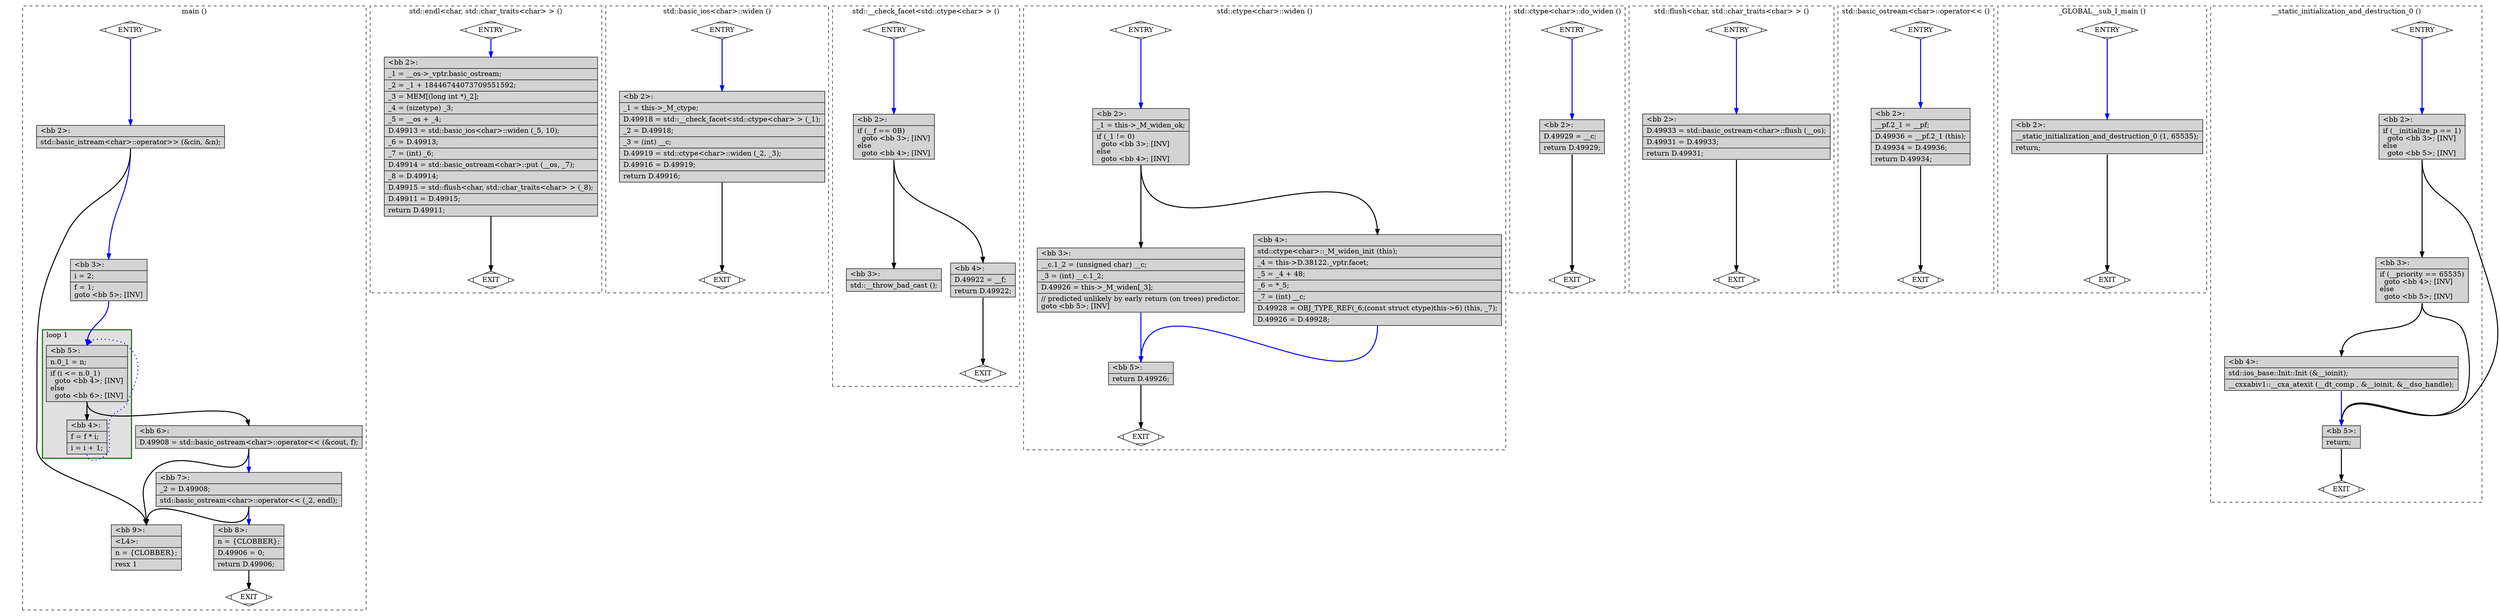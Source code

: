 digraph "main_O2-main.cpp.015t.cfg" {
overlap=false;
subgraph "cluster_main" {
	style="dashed";
	color="black";
	label="main ()";
	subgraph cluster_1812_1 {
	style="filled";
	color="darkgreen";
	fillcolor="grey88";
	label="loop 1";
	labeljust=l;
	penwidth=2;
	fn_1812_basic_block_5 [shape=record,style=filled,fillcolor=lightgrey,label="{\<bb\ 5\>:\l\
|n.0_1\ =\ n;\l\
|if\ (i\ \<=\ n.0_1)\l\
\ \ goto\ \<bb\ 4\>;\ [INV]\l\
else\l\
\ \ goto\ \<bb\ 6\>;\ [INV]\l\
}"];

	fn_1812_basic_block_4 [shape=record,style=filled,fillcolor=lightgrey,label="{\<bb\ 4\>:\l\
|f\ =\ f\ *\ i;\l\
|i\ =\ i\ +\ 1;\l\
}"];

	}
	fn_1812_basic_block_0 [shape=Mdiamond,style=filled,fillcolor=white,label="ENTRY"];

	fn_1812_basic_block_1 [shape=Mdiamond,style=filled,fillcolor=white,label="EXIT"];

	fn_1812_basic_block_2 [shape=record,style=filled,fillcolor=lightgrey,label="{\<bb\ 2\>:\l\
|std::basic_istream\<char\>::operator\>\>\ (&cin,\ &n);\l\
}"];

	fn_1812_basic_block_3 [shape=record,style=filled,fillcolor=lightgrey,label="{\<bb\ 3\>:\l\
|i\ =\ 2;\l\
|f\ =\ 1;\l\
goto\ \<bb\ 5\>;\ [INV]\l\
}"];

	fn_1812_basic_block_6 [shape=record,style=filled,fillcolor=lightgrey,label="{\<bb\ 6\>:\l\
|D.49908\ =\ std::basic_ostream\<char\>::operator\<\<\ (&cout,\ f);\l\
}"];

	fn_1812_basic_block_7 [shape=record,style=filled,fillcolor=lightgrey,label="{\<bb\ 7\>:\l\
|_2\ =\ D.49908;\l\
|std::basic_ostream\<char\>::operator\<\<\ (_2,\ endl);\l\
}"];

	fn_1812_basic_block_8 [shape=record,style=filled,fillcolor=lightgrey,label="{\<bb\ 8\>:\l\
|n\ =\ \{CLOBBER\};\l\
|D.49906\ =\ 0;\l\
|return\ D.49906;\l\
}"];

	fn_1812_basic_block_9 [shape=record,style=filled,fillcolor=lightgrey,label="{\<bb\ 9\>:\l\
|\<L4\>:\l\
|n\ =\ \{CLOBBER\};\l\
|resx\ 1\l\
}"];

	fn_1812_basic_block_0:s -> fn_1812_basic_block_2:n [style="solid,bold",color=blue,weight=100,constraint=true];
	fn_1812_basic_block_2:s -> fn_1812_basic_block_9:n [style="solid,bold",color=black,weight=10,constraint=true];
	fn_1812_basic_block_2:s -> fn_1812_basic_block_3:n [style="solid,bold",color=blue,weight=100,constraint=true];
	fn_1812_basic_block_3:s -> fn_1812_basic_block_5:n [style="solid,bold",color=blue,weight=100,constraint=true];
	fn_1812_basic_block_4:s -> fn_1812_basic_block_5:n [style="dotted,bold",color=blue,weight=10,constraint=false];
	fn_1812_basic_block_5:s -> fn_1812_basic_block_4:n [style="solid,bold",color=black,weight=10,constraint=true];
	fn_1812_basic_block_5:s -> fn_1812_basic_block_6:n [style="solid,bold",color=black,weight=10,constraint=true];
	fn_1812_basic_block_6:s -> fn_1812_basic_block_9:n [style="solid,bold",color=black,weight=10,constraint=true];
	fn_1812_basic_block_6:s -> fn_1812_basic_block_7:n [style="solid,bold",color=blue,weight=100,constraint=true];
	fn_1812_basic_block_7:s -> fn_1812_basic_block_9:n [style="solid,bold",color=black,weight=10,constraint=true];
	fn_1812_basic_block_7:s -> fn_1812_basic_block_8:n [style="solid,bold",color=blue,weight=100,constraint=true];
	fn_1812_basic_block_8:s -> fn_1812_basic_block_1:n [style="solid,bold",color=black,weight=10,constraint=true];
	fn_1812_basic_block_0:s -> fn_1812_basic_block_1:n [style="invis",constraint=true];
}
subgraph "cluster_std::endl<char, std::char_traits<char> >" {
	style="dashed";
	color="black";
	label="std::endl<char, std::char_traits<char> > ()";
	fn_2059_basic_block_0 [shape=Mdiamond,style=filled,fillcolor=white,label="ENTRY"];

	fn_2059_basic_block_1 [shape=Mdiamond,style=filled,fillcolor=white,label="EXIT"];

	fn_2059_basic_block_2 [shape=record,style=filled,fillcolor=lightgrey,label="{\<bb\ 2\>:\l\
|_1\ =\ __os-\>_vptr.basic_ostream;\l\
|_2\ =\ _1\ +\ 18446744073709551592;\l\
|_3\ =\ MEM[(long\ int\ *)_2];\l\
|_4\ =\ (sizetype)\ _3;\l\
|_5\ =\ __os\ +\ _4;\l\
|D.49913\ =\ std::basic_ios\<char\>::widen\ (_5,\ 10);\l\
|_6\ =\ D.49913;\l\
|_7\ =\ (int)\ _6;\l\
|D.49914\ =\ std::basic_ostream\<char\>::put\ (__os,\ _7);\l\
|_8\ =\ D.49914;\l\
|D.49915\ =\ std::flush\<char,\ std::char_traits\<char\>\ \>\ (_8);\l\
|D.49911\ =\ D.49915;\l\
|return\ D.49911;\l\
}"];

	fn_2059_basic_block_0:s -> fn_2059_basic_block_2:n [style="solid,bold",color=blue,weight=100,constraint=true];
	fn_2059_basic_block_2:s -> fn_2059_basic_block_1:n [style="solid,bold",color=black,weight=10,constraint=true];
	fn_2059_basic_block_0:s -> fn_2059_basic_block_1:n [style="invis",constraint=true];
}
subgraph "cluster_std::basic_ios<char>::widen" {
	style="dashed";
	color="black";
	label="std::basic_ios<char>::widen ()";
	fn_2138_basic_block_0 [shape=Mdiamond,style=filled,fillcolor=white,label="ENTRY"];

	fn_2138_basic_block_1 [shape=Mdiamond,style=filled,fillcolor=white,label="EXIT"];

	fn_2138_basic_block_2 [shape=record,style=filled,fillcolor=lightgrey,label="{\<bb\ 2\>:\l\
|_1\ =\ this-\>_M_ctype;\l\
|D.49918\ =\ std::__check_facet\<std::ctype\<char\>\ \>\ (_1);\l\
|_2\ =\ D.49918;\l\
|_3\ =\ (int)\ __c;\l\
|D.49919\ =\ std::ctype\<char\>::widen\ (_2,\ _3);\l\
|D.49916\ =\ D.49919;\l\
|return\ D.49916;\l\
}"];

	fn_2138_basic_block_0:s -> fn_2138_basic_block_2:n [style="solid,bold",color=blue,weight=100,constraint=true];
	fn_2138_basic_block_2:s -> fn_2138_basic_block_1:n [style="solid,bold",color=black,weight=10,constraint=true];
	fn_2138_basic_block_0:s -> fn_2138_basic_block_1:n [style="invis",constraint=true];
}
subgraph "cluster_std::__check_facet<std::ctype<char> >" {
	style="dashed";
	color="black";
	label="std::__check_facet<std::ctype<char> > ()";
	fn_2182_basic_block_0 [shape=Mdiamond,style=filled,fillcolor=white,label="ENTRY"];

	fn_2182_basic_block_1 [shape=Mdiamond,style=filled,fillcolor=white,label="EXIT"];

	fn_2182_basic_block_2 [shape=record,style=filled,fillcolor=lightgrey,label="{\<bb\ 2\>:\l\
|if\ (__f\ ==\ 0B)\l\
\ \ goto\ \<bb\ 3\>;\ [INV]\l\
else\l\
\ \ goto\ \<bb\ 4\>;\ [INV]\l\
}"];

	fn_2182_basic_block_3 [shape=record,style=filled,fillcolor=lightgrey,label="{\<bb\ 3\>:\l\
|std::__throw_bad_cast\ ();\l\
}"];

	fn_2182_basic_block_4 [shape=record,style=filled,fillcolor=lightgrey,label="{\<bb\ 4\>:\l\
|D.49922\ =\ __f;\l\
|return\ D.49922;\l\
}"];

	fn_2182_basic_block_0:s -> fn_2182_basic_block_2:n [style="solid,bold",color=blue,weight=100,constraint=true];
	fn_2182_basic_block_2:s -> fn_2182_basic_block_3:n [style="solid,bold",color=black,weight=10,constraint=true];
	fn_2182_basic_block_2:s -> fn_2182_basic_block_4:n [style="solid,bold",color=black,weight=10,constraint=true];
	fn_2182_basic_block_4:s -> fn_2182_basic_block_1:n [style="solid,bold",color=black,weight=10,constraint=true];
	fn_2182_basic_block_0:s -> fn_2182_basic_block_1:n [style="invis",constraint=true];
}
subgraph "cluster_std::ctype<char>::widen" {
	style="dashed";
	color="black";
	label="std::ctype<char>::widen ()";
	fn_1560_basic_block_0 [shape=Mdiamond,style=filled,fillcolor=white,label="ENTRY"];

	fn_1560_basic_block_1 [shape=Mdiamond,style=filled,fillcolor=white,label="EXIT"];

	fn_1560_basic_block_2 [shape=record,style=filled,fillcolor=lightgrey,label="{\<bb\ 2\>:\l\
|_1\ =\ this-\>_M_widen_ok;\l\
|if\ (_1\ !=\ 0)\l\
\ \ goto\ \<bb\ 3\>;\ [INV]\l\
else\l\
\ \ goto\ \<bb\ 4\>;\ [INV]\l\
}"];

	fn_1560_basic_block_3 [shape=record,style=filled,fillcolor=lightgrey,label="{\<bb\ 3\>:\l\
|__c.1_2\ =\ (unsigned\ char)\ __c;\l\
|_3\ =\ (int)\ __c.1_2;\l\
|D.49926\ =\ this-\>_M_widen[_3];\l\
|//\ predicted\ unlikely\ by\ early\ return\ (on\ trees)\ predictor.\l\
goto\ \<bb\ 5\>;\ [INV]\l\
}"];

	fn_1560_basic_block_4 [shape=record,style=filled,fillcolor=lightgrey,label="{\<bb\ 4\>:\l\
|std::ctype\<char\>::_M_widen_init\ (this);\l\
|_4\ =\ this-\>D.38122._vptr.facet;\l\
|_5\ =\ _4\ +\ 48;\l\
|_6\ =\ *_5;\l\
|_7\ =\ (int)\ __c;\l\
|D.49928\ =\ OBJ_TYPE_REF(_6;(const\ struct\ ctype)this-\>6)\ (this,\ _7);\l\
|D.49926\ =\ D.49928;\l\
}"];

	fn_1560_basic_block_5 [shape=record,style=filled,fillcolor=lightgrey,label="{\<bb\ 5\>:\l\
|return\ D.49926;\l\
}"];

	fn_1560_basic_block_0:s -> fn_1560_basic_block_2:n [style="solid,bold",color=blue,weight=100,constraint=true];
	fn_1560_basic_block_2:s -> fn_1560_basic_block_3:n [style="solid,bold",color=black,weight=10,constraint=true];
	fn_1560_basic_block_2:s -> fn_1560_basic_block_4:n [style="solid,bold",color=black,weight=10,constraint=true];
	fn_1560_basic_block_3:s -> fn_1560_basic_block_5:n [style="solid,bold",color=blue,weight=100,constraint=true];
	fn_1560_basic_block_4:s -> fn_1560_basic_block_5:n [style="solid,bold",color=blue,weight=100,constraint=true];
	fn_1560_basic_block_5:s -> fn_1560_basic_block_1:n [style="solid,bold",color=black,weight=10,constraint=true];
	fn_1560_basic_block_0:s -> fn_1560_basic_block_1:n [style="invis",constraint=true];
}
subgraph "cluster_std::ctype<char>::do_widen" {
	style="dashed";
	color="black";
	label="std::ctype<char>::do_widen ()";
	fn_1565_basic_block_0 [shape=Mdiamond,style=filled,fillcolor=white,label="ENTRY"];

	fn_1565_basic_block_1 [shape=Mdiamond,style=filled,fillcolor=white,label="EXIT"];

	fn_1565_basic_block_2 [shape=record,style=filled,fillcolor=lightgrey,label="{\<bb\ 2\>:\l\
|D.49929\ =\ __c;\l\
|return\ D.49929;\l\
}"];

	fn_1565_basic_block_0:s -> fn_1565_basic_block_2:n [style="solid,bold",color=blue,weight=100,constraint=true];
	fn_1565_basic_block_2:s -> fn_1565_basic_block_1:n [style="solid,bold",color=black,weight=10,constraint=true];
	fn_1565_basic_block_0:s -> fn_1565_basic_block_1:n [style="invis",constraint=true];
}
subgraph "cluster_std::flush<char, std::char_traits<char> >" {
	style="dashed";
	color="black";
	label="std::flush<char, std::char_traits<char> > ()";
	fn_2139_basic_block_0 [shape=Mdiamond,style=filled,fillcolor=white,label="ENTRY"];

	fn_2139_basic_block_1 [shape=Mdiamond,style=filled,fillcolor=white,label="EXIT"];

	fn_2139_basic_block_2 [shape=record,style=filled,fillcolor=lightgrey,label="{\<bb\ 2\>:\l\
|D.49933\ =\ std::basic_ostream\<char\>::flush\ (__os);\l\
|D.49931\ =\ D.49933;\l\
|return\ D.49931;\l\
}"];

	fn_2139_basic_block_0:s -> fn_2139_basic_block_2:n [style="solid,bold",color=blue,weight=100,constraint=true];
	fn_2139_basic_block_2:s -> fn_2139_basic_block_1:n [style="solid,bold",color=black,weight=10,constraint=true];
	fn_2139_basic_block_0:s -> fn_2139_basic_block_1:n [style="invis",constraint=true];
}
subgraph "cluster_std::basic_ostream<char>::operator<<" {
	style="dashed";
	color="black";
	label="std::basic_ostream<char>::operator<< ()";
	fn_2060_basic_block_0 [shape=Mdiamond,style=filled,fillcolor=white,label="ENTRY"];

	fn_2060_basic_block_1 [shape=Mdiamond,style=filled,fillcolor=white,label="EXIT"];

	fn_2060_basic_block_2 [shape=record,style=filled,fillcolor=lightgrey,label="{\<bb\ 2\>:\l\
|__pf.2_1\ =\ __pf;\l\
|D.49936\ =\ __pf.2_1\ (this);\l\
|D.49934\ =\ D.49936;\l\
|return\ D.49934;\l\
}"];

	fn_2060_basic_block_0:s -> fn_2060_basic_block_2:n [style="solid,bold",color=blue,weight=100,constraint=true];
	fn_2060_basic_block_2:s -> fn_2060_basic_block_1:n [style="solid,bold",color=black,weight=10,constraint=true];
	fn_2060_basic_block_0:s -> fn_2060_basic_block_1:n [style="invis",constraint=true];
}
subgraph "cluster__GLOBAL__sub_I_main" {
	style="dashed";
	color="black";
	label="_GLOBAL__sub_I_main ()";
	fn_2299_basic_block_0 [shape=Mdiamond,style=filled,fillcolor=white,label="ENTRY"];

	fn_2299_basic_block_1 [shape=Mdiamond,style=filled,fillcolor=white,label="EXIT"];

	fn_2299_basic_block_2 [shape=record,style=filled,fillcolor=lightgrey,label="{\<bb\ 2\>:\l\
|__static_initialization_and_destruction_0\ (1,\ 65535);\l\
|return;\l\
}"];

	fn_2299_basic_block_0:s -> fn_2299_basic_block_2:n [style="solid,bold",color=blue,weight=100,constraint=true];
	fn_2299_basic_block_2:s -> fn_2299_basic_block_1:n [style="solid,bold",color=black,weight=10,constraint=true];
	fn_2299_basic_block_0:s -> fn_2299_basic_block_1:n [style="invis",constraint=true];
}
subgraph "cluster___static_initialization_and_destruction_0" {
	style="dashed";
	color="black";
	label="__static_initialization_and_destruction_0 ()";
	fn_2298_basic_block_0 [shape=Mdiamond,style=filled,fillcolor=white,label="ENTRY"];

	fn_2298_basic_block_1 [shape=Mdiamond,style=filled,fillcolor=white,label="EXIT"];

	fn_2298_basic_block_2 [shape=record,style=filled,fillcolor=lightgrey,label="{\<bb\ 2\>:\l\
|if\ (__initialize_p\ ==\ 1)\l\
\ \ goto\ \<bb\ 3\>;\ [INV]\l\
else\l\
\ \ goto\ \<bb\ 5\>;\ [INV]\l\
}"];

	fn_2298_basic_block_3 [shape=record,style=filled,fillcolor=lightgrey,label="{\<bb\ 3\>:\l\
|if\ (__priority\ ==\ 65535)\l\
\ \ goto\ \<bb\ 4\>;\ [INV]\l\
else\l\
\ \ goto\ \<bb\ 5\>;\ [INV]\l\
}"];

	fn_2298_basic_block_4 [shape=record,style=filled,fillcolor=lightgrey,label="{\<bb\ 4\>:\l\
|std::ios_base::Init::Init\ (&__ioinit);\l\
|__cxxabiv1::__cxa_atexit\ (__dt_comp\ ,\ &__ioinit,\ &__dso_handle);\l\
}"];

	fn_2298_basic_block_5 [shape=record,style=filled,fillcolor=lightgrey,label="{\<bb\ 5\>:\l\
|return;\l\
}"];

	fn_2298_basic_block_0:s -> fn_2298_basic_block_2:n [style="solid,bold",color=blue,weight=100,constraint=true];
	fn_2298_basic_block_2:s -> fn_2298_basic_block_3:n [style="solid,bold",color=black,weight=10,constraint=true];
	fn_2298_basic_block_2:s -> fn_2298_basic_block_5:n [style="solid,bold",color=black,weight=10,constraint=true];
	fn_2298_basic_block_3:s -> fn_2298_basic_block_4:n [style="solid,bold",color=black,weight=10,constraint=true];
	fn_2298_basic_block_3:s -> fn_2298_basic_block_5:n [style="solid,bold",color=black,weight=10,constraint=true];
	fn_2298_basic_block_4:s -> fn_2298_basic_block_5:n [style="solid,bold",color=blue,weight=100,constraint=true];
	fn_2298_basic_block_5:s -> fn_2298_basic_block_1:n [style="solid,bold",color=black,weight=10,constraint=true];
	fn_2298_basic_block_0:s -> fn_2298_basic_block_1:n [style="invis",constraint=true];
}
}

